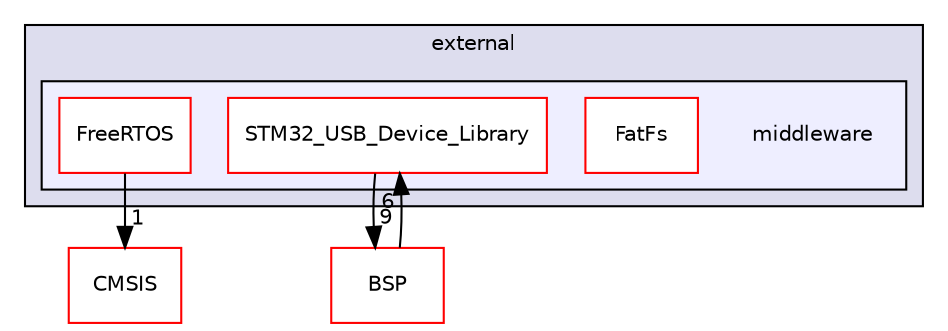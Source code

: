 digraph "/home/developer/mtrain-firmware/external/middleware" {
  compound=true
  node [ fontsize="10", fontname="Helvetica"];
  edge [ labelfontsize="10", labelfontname="Helvetica"];
  subgraph clusterdir_397d9aeee4af8edecac90968d93b57df {
    graph [ bgcolor="#ddddee", pencolor="black", label="external" fontname="Helvetica", fontsize="10", URL="dir_397d9aeee4af8edecac90968d93b57df.html"]
  subgraph clusterdir_90f7ee1bf3d9d22e5369ce24d2b55d10 {
    graph [ bgcolor="#eeeeff", pencolor="black", label="" URL="dir_90f7ee1bf3d9d22e5369ce24d2b55d10.html"];
    dir_90f7ee1bf3d9d22e5369ce24d2b55d10 [shape=plaintext label="middleware"];
    dir_f8462f58ea8dbfae43909a491181f7ee [shape=box label="FatFs" color="red" fillcolor="white" style="filled" URL="dir_f8462f58ea8dbfae43909a491181f7ee.html"];
    dir_7a5ec2e9869ac10f986bf4267c867bff [shape=box label="FreeRTOS" color="red" fillcolor="white" style="filled" URL="dir_7a5ec2e9869ac10f986bf4267c867bff.html"];
    dir_da8cd739d3a8dc42ecb2bee48a61c696 [shape=box label="STM32_USB_Device_Library" color="red" fillcolor="white" style="filled" URL="dir_da8cd739d3a8dc42ecb2bee48a61c696.html"];
  }
  }
  dir_651c4281f36ab60688d2b827c8ad2c3b [shape=box label="CMSIS" fillcolor="white" style="filled" color="red" URL="dir_651c4281f36ab60688d2b827c8ad2c3b.html"];
  dir_350c8a3315b9de76597c9530ef31a96a [shape=box label="BSP" fillcolor="white" style="filled" color="red" URL="dir_350c8a3315b9de76597c9530ef31a96a.html"];
  dir_da8cd739d3a8dc42ecb2bee48a61c696->dir_350c8a3315b9de76597c9530ef31a96a [headlabel="9", labeldistance=1.5 headhref="dir_000053_000009.html"];
  dir_7a5ec2e9869ac10f986bf4267c867bff->dir_651c4281f36ab60688d2b827c8ad2c3b [headlabel="1", labeldistance=1.5 headhref="dir_000038_000016.html"];
  dir_350c8a3315b9de76597c9530ef31a96a->dir_da8cd739d3a8dc42ecb2bee48a61c696 [headlabel="6", labeldistance=1.5 headhref="dir_000009_000053.html"];
}
